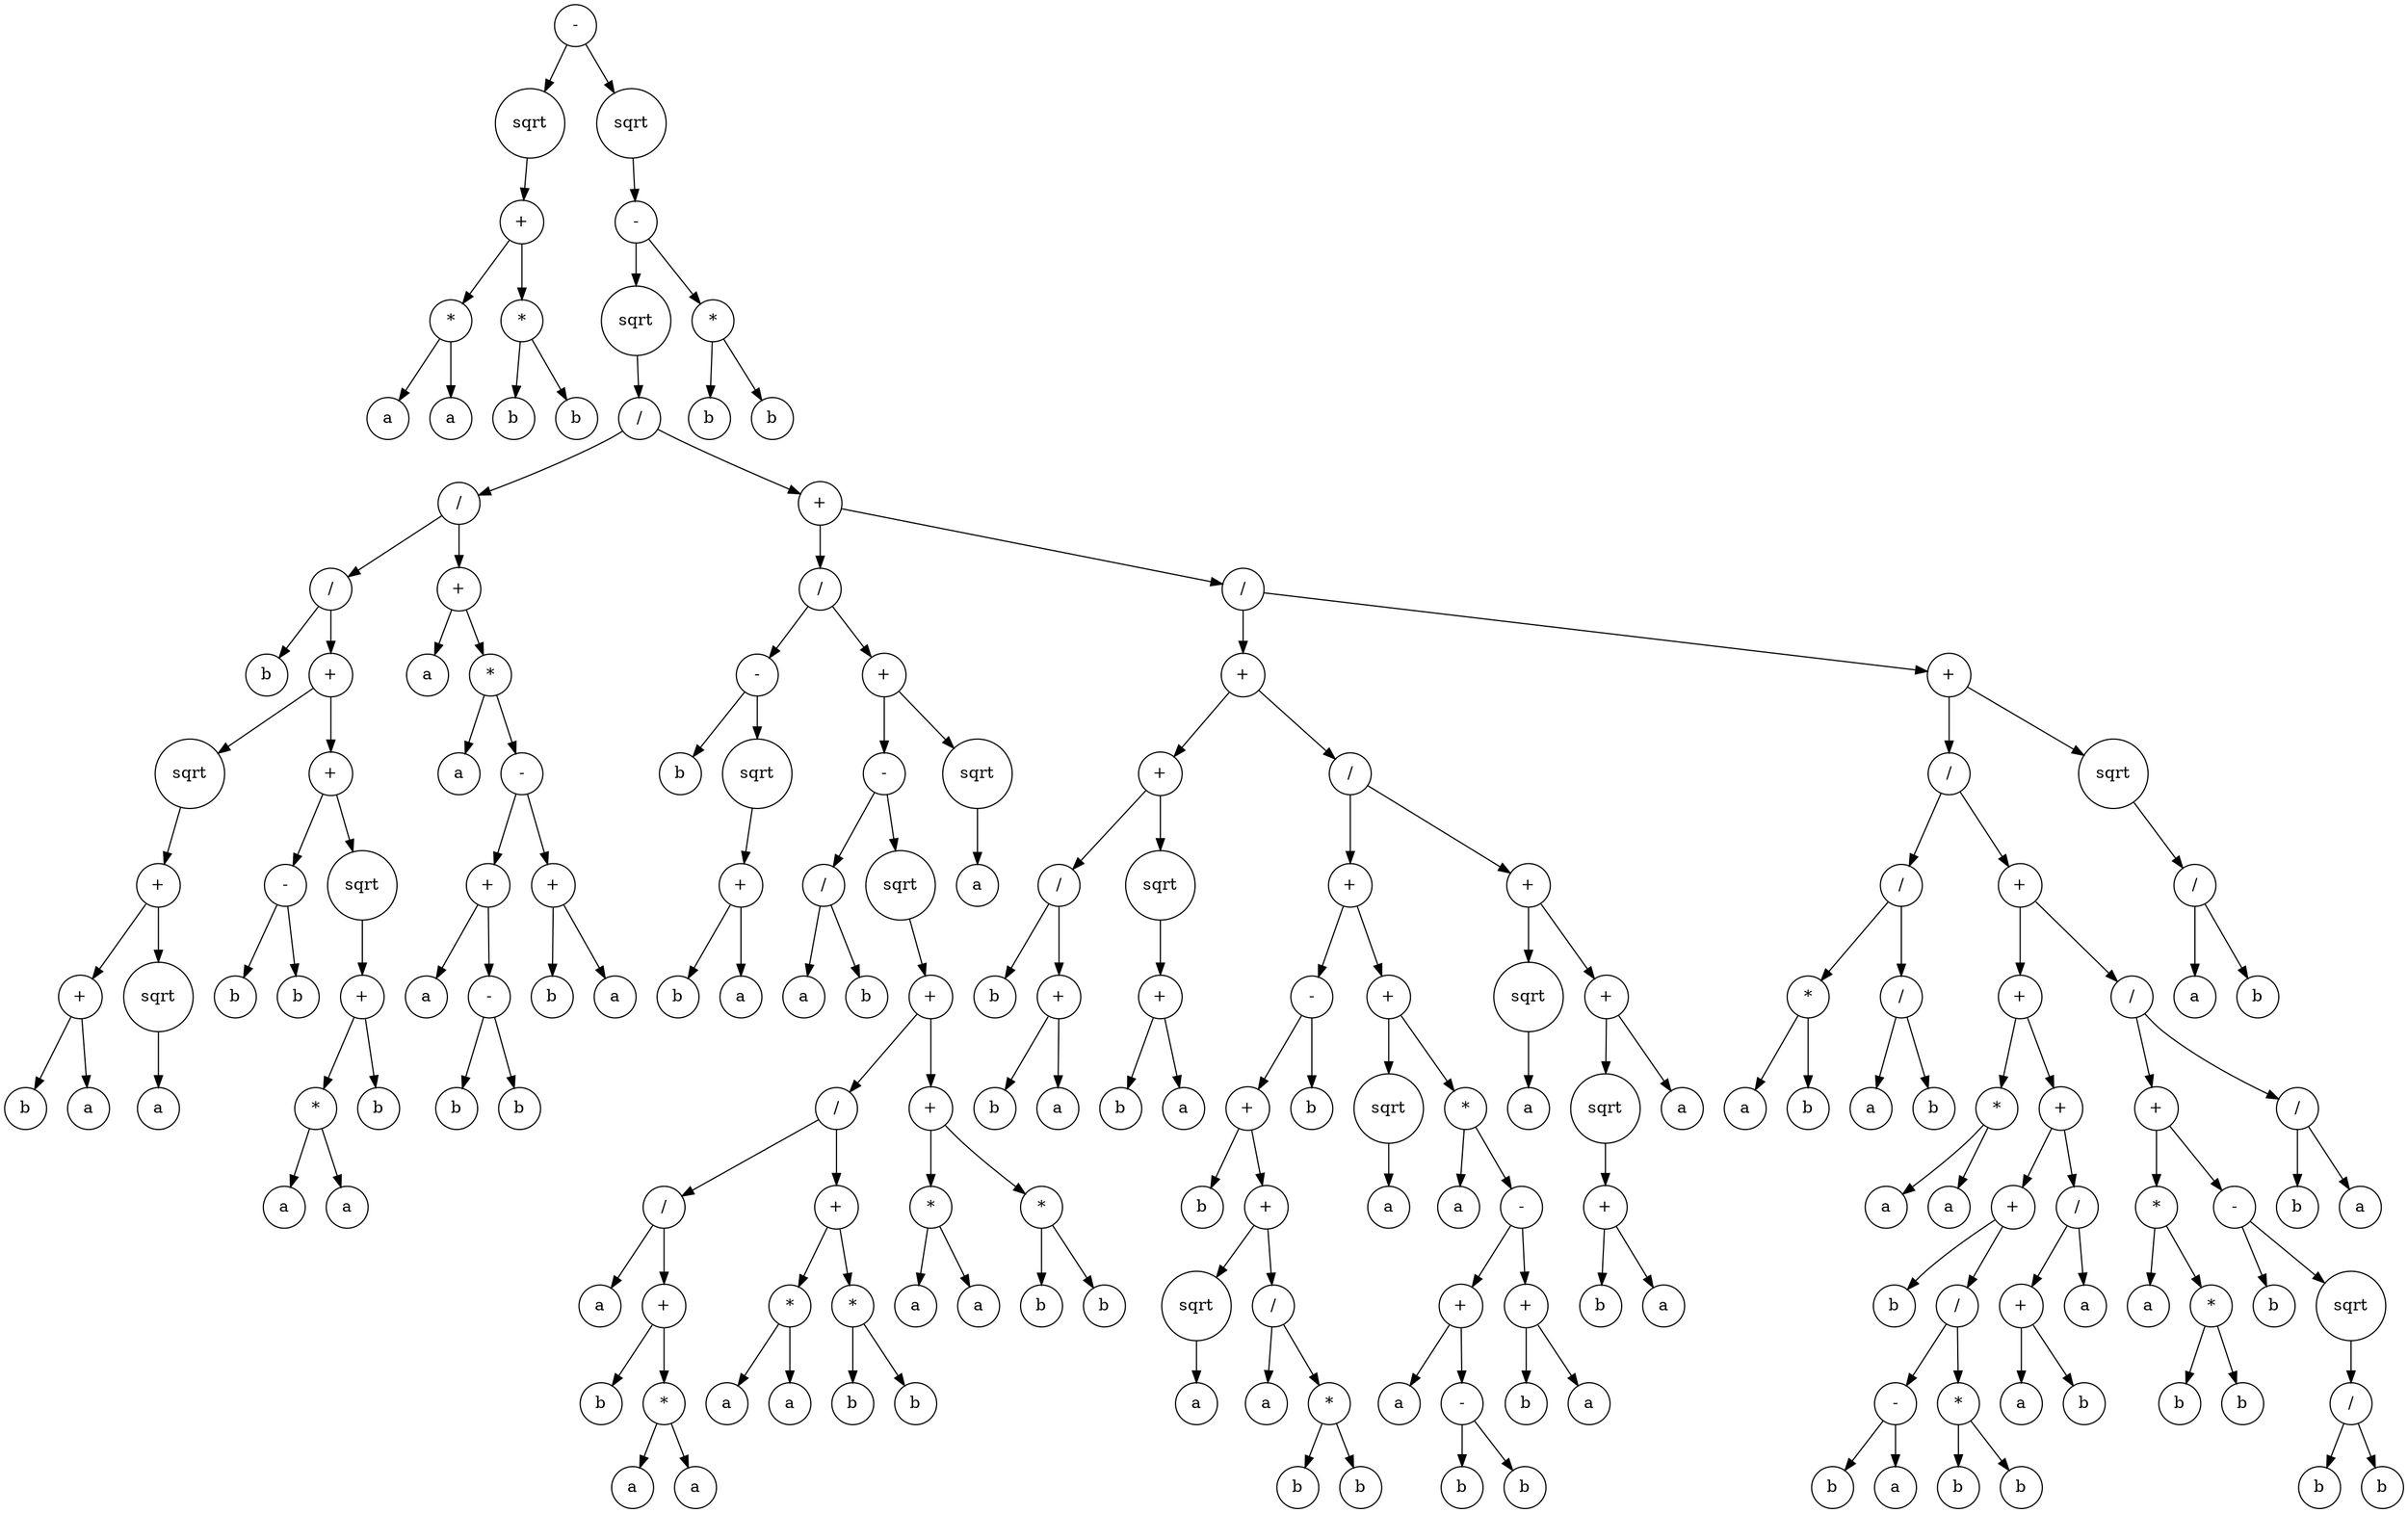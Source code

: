 digraph g {
graph [ordering=out];
node [shape=circle];
n[label = "-"];
n0[label = "sqrt"];
n00[label = "+"];
n000[label = "*"];
n0000[label = "a"];
n000 -> n0000;
n0001[label = "a"];
n000 -> n0001;
n00 -> n000;
n001[label = "*"];
n0010[label = "b"];
n001 -> n0010;
n0011[label = "b"];
n001 -> n0011;
n00 -> n001;
n0 -> n00;
n -> n0;
n1[label = "sqrt"];
n10[label = "-"];
n100[label = "sqrt"];
n1000[label = "/"];
n10000[label = "/"];
n100000[label = "/"];
n1000000[label = "b"];
n100000 -> n1000000;
n1000001[label = "+"];
n10000010[label = "sqrt"];
n100000100[label = "+"];
n1000001000[label = "+"];
n10000010000[label = "b"];
n1000001000 -> n10000010000;
n10000010001[label = "a"];
n1000001000 -> n10000010001;
n100000100 -> n1000001000;
n1000001001[label = "sqrt"];
n10000010010[label = "a"];
n1000001001 -> n10000010010;
n100000100 -> n1000001001;
n10000010 -> n100000100;
n1000001 -> n10000010;
n10000011[label = "+"];
n100000110[label = "-"];
n1000001100[label = "b"];
n100000110 -> n1000001100;
n1000001101[label = "b"];
n100000110 -> n1000001101;
n10000011 -> n100000110;
n100000111[label = "sqrt"];
n1000001110[label = "+"];
n10000011100[label = "*"];
n100000111000[label = "a"];
n10000011100 -> n100000111000;
n100000111001[label = "a"];
n10000011100 -> n100000111001;
n1000001110 -> n10000011100;
n10000011101[label = "b"];
n1000001110 -> n10000011101;
n100000111 -> n1000001110;
n10000011 -> n100000111;
n1000001 -> n10000011;
n100000 -> n1000001;
n10000 -> n100000;
n100001[label = "+"];
n1000010[label = "a"];
n100001 -> n1000010;
n1000011[label = "*"];
n10000110[label = "a"];
n1000011 -> n10000110;
n10000111[label = "-"];
n100001110[label = "+"];
n1000011100[label = "a"];
n100001110 -> n1000011100;
n1000011101[label = "-"];
n10000111010[label = "b"];
n1000011101 -> n10000111010;
n10000111011[label = "b"];
n1000011101 -> n10000111011;
n100001110 -> n1000011101;
n10000111 -> n100001110;
n100001111[label = "+"];
n1000011110[label = "b"];
n100001111 -> n1000011110;
n1000011111[label = "a"];
n100001111 -> n1000011111;
n10000111 -> n100001111;
n1000011 -> n10000111;
n100001 -> n1000011;
n10000 -> n100001;
n1000 -> n10000;
n10001[label = "+"];
n100010[label = "/"];
n1000100[label = "-"];
n10001000[label = "b"];
n1000100 -> n10001000;
n10001001[label = "sqrt"];
n100010010[label = "+"];
n1000100100[label = "b"];
n100010010 -> n1000100100;
n1000100101[label = "a"];
n100010010 -> n1000100101;
n10001001 -> n100010010;
n1000100 -> n10001001;
n100010 -> n1000100;
n1000101[label = "+"];
n10001010[label = "-"];
n100010100[label = "/"];
n1000101000[label = "a"];
n100010100 -> n1000101000;
n1000101001[label = "b"];
n100010100 -> n1000101001;
n10001010 -> n100010100;
n100010101[label = "sqrt"];
n1000101010[label = "+"];
n10001010100[label = "/"];
n100010101000[label = "/"];
n1000101010000[label = "a"];
n100010101000 -> n1000101010000;
n1000101010001[label = "+"];
n10001010100010[label = "b"];
n1000101010001 -> n10001010100010;
n10001010100011[label = "*"];
n100010101000110[label = "a"];
n10001010100011 -> n100010101000110;
n100010101000111[label = "a"];
n10001010100011 -> n100010101000111;
n1000101010001 -> n10001010100011;
n100010101000 -> n1000101010001;
n10001010100 -> n100010101000;
n100010101001[label = "+"];
n1000101010010[label = "*"];
n10001010100100[label = "a"];
n1000101010010 -> n10001010100100;
n10001010100101[label = "a"];
n1000101010010 -> n10001010100101;
n100010101001 -> n1000101010010;
n1000101010011[label = "*"];
n10001010100110[label = "b"];
n1000101010011 -> n10001010100110;
n10001010100111[label = "b"];
n1000101010011 -> n10001010100111;
n100010101001 -> n1000101010011;
n10001010100 -> n100010101001;
n1000101010 -> n10001010100;
n10001010101[label = "+"];
n100010101010[label = "*"];
n1000101010100[label = "a"];
n100010101010 -> n1000101010100;
n1000101010101[label = "a"];
n100010101010 -> n1000101010101;
n10001010101 -> n100010101010;
n100010101011[label = "*"];
n1000101010110[label = "b"];
n100010101011 -> n1000101010110;
n1000101010111[label = "b"];
n100010101011 -> n1000101010111;
n10001010101 -> n100010101011;
n1000101010 -> n10001010101;
n100010101 -> n1000101010;
n10001010 -> n100010101;
n1000101 -> n10001010;
n10001011[label = "sqrt"];
n100010110[label = "a"];
n10001011 -> n100010110;
n1000101 -> n10001011;
n100010 -> n1000101;
n10001 -> n100010;
n100011[label = "/"];
n1000110[label = "+"];
n10001100[label = "+"];
n100011000[label = "/"];
n1000110000[label = "b"];
n100011000 -> n1000110000;
n1000110001[label = "+"];
n10001100010[label = "b"];
n1000110001 -> n10001100010;
n10001100011[label = "a"];
n1000110001 -> n10001100011;
n100011000 -> n1000110001;
n10001100 -> n100011000;
n100011001[label = "sqrt"];
n1000110010[label = "+"];
n10001100100[label = "b"];
n1000110010 -> n10001100100;
n10001100101[label = "a"];
n1000110010 -> n10001100101;
n100011001 -> n1000110010;
n10001100 -> n100011001;
n1000110 -> n10001100;
n10001101[label = "/"];
n100011010[label = "+"];
n1000110100[label = "-"];
n10001101000[label = "+"];
n100011010000[label = "b"];
n10001101000 -> n100011010000;
n100011010001[label = "+"];
n1000110100010[label = "sqrt"];
n10001101000100[label = "a"];
n1000110100010 -> n10001101000100;
n100011010001 -> n1000110100010;
n1000110100011[label = "/"];
n10001101000110[label = "a"];
n1000110100011 -> n10001101000110;
n10001101000111[label = "*"];
n100011010001110[label = "b"];
n10001101000111 -> n100011010001110;
n100011010001111[label = "b"];
n10001101000111 -> n100011010001111;
n1000110100011 -> n10001101000111;
n100011010001 -> n1000110100011;
n10001101000 -> n100011010001;
n1000110100 -> n10001101000;
n10001101001[label = "b"];
n1000110100 -> n10001101001;
n100011010 -> n1000110100;
n1000110101[label = "+"];
n10001101010[label = "sqrt"];
n100011010100[label = "a"];
n10001101010 -> n100011010100;
n1000110101 -> n10001101010;
n10001101011[label = "*"];
n100011010110[label = "a"];
n10001101011 -> n100011010110;
n100011010111[label = "-"];
n1000110101110[label = "+"];
n10001101011100[label = "a"];
n1000110101110 -> n10001101011100;
n10001101011101[label = "-"];
n100011010111010[label = "b"];
n10001101011101 -> n100011010111010;
n100011010111011[label = "b"];
n10001101011101 -> n100011010111011;
n1000110101110 -> n10001101011101;
n100011010111 -> n1000110101110;
n1000110101111[label = "+"];
n10001101011110[label = "b"];
n1000110101111 -> n10001101011110;
n10001101011111[label = "a"];
n1000110101111 -> n10001101011111;
n100011010111 -> n1000110101111;
n10001101011 -> n100011010111;
n1000110101 -> n10001101011;
n100011010 -> n1000110101;
n10001101 -> n100011010;
n100011011[label = "+"];
n1000110110[label = "sqrt"];
n10001101100[label = "a"];
n1000110110 -> n10001101100;
n100011011 -> n1000110110;
n1000110111[label = "+"];
n10001101110[label = "sqrt"];
n100011011100[label = "+"];
n1000110111000[label = "b"];
n100011011100 -> n1000110111000;
n1000110111001[label = "a"];
n100011011100 -> n1000110111001;
n10001101110 -> n100011011100;
n1000110111 -> n10001101110;
n10001101111[label = "a"];
n1000110111 -> n10001101111;
n100011011 -> n1000110111;
n10001101 -> n100011011;
n1000110 -> n10001101;
n100011 -> n1000110;
n1000111[label = "+"];
n10001110[label = "/"];
n100011100[label = "/"];
n1000111000[label = "*"];
n10001110000[label = "a"];
n1000111000 -> n10001110000;
n10001110001[label = "b"];
n1000111000 -> n10001110001;
n100011100 -> n1000111000;
n1000111001[label = "/"];
n10001110010[label = "a"];
n1000111001 -> n10001110010;
n10001110011[label = "b"];
n1000111001 -> n10001110011;
n100011100 -> n1000111001;
n10001110 -> n100011100;
n100011101[label = "+"];
n1000111010[label = "+"];
n10001110100[label = "*"];
n100011101000[label = "a"];
n10001110100 -> n100011101000;
n100011101001[label = "a"];
n10001110100 -> n100011101001;
n1000111010 -> n10001110100;
n10001110101[label = "+"];
n100011101010[label = "+"];
n1000111010100[label = "b"];
n100011101010 -> n1000111010100;
n1000111010101[label = "/"];
n10001110101010[label = "-"];
n100011101010100[label = "b"];
n10001110101010 -> n100011101010100;
n100011101010101[label = "a"];
n10001110101010 -> n100011101010101;
n1000111010101 -> n10001110101010;
n10001110101011[label = "*"];
n100011101010110[label = "b"];
n10001110101011 -> n100011101010110;
n100011101010111[label = "b"];
n10001110101011 -> n100011101010111;
n1000111010101 -> n10001110101011;
n100011101010 -> n1000111010101;
n10001110101 -> n100011101010;
n100011101011[label = "/"];
n1000111010110[label = "+"];
n10001110101100[label = "a"];
n1000111010110 -> n10001110101100;
n10001110101101[label = "b"];
n1000111010110 -> n10001110101101;
n100011101011 -> n1000111010110;
n1000111010111[label = "a"];
n100011101011 -> n1000111010111;
n10001110101 -> n100011101011;
n1000111010 -> n10001110101;
n100011101 -> n1000111010;
n1000111011[label = "/"];
n10001110110[label = "+"];
n100011101100[label = "*"];
n1000111011000[label = "a"];
n100011101100 -> n1000111011000;
n1000111011001[label = "*"];
n10001110110010[label = "b"];
n1000111011001 -> n10001110110010;
n10001110110011[label = "b"];
n1000111011001 -> n10001110110011;
n100011101100 -> n1000111011001;
n10001110110 -> n100011101100;
n100011101101[label = "-"];
n1000111011010[label = "b"];
n100011101101 -> n1000111011010;
n1000111011011[label = "sqrt"];
n10001110110110[label = "/"];
n100011101101100[label = "b"];
n10001110110110 -> n100011101101100;
n100011101101101[label = "b"];
n10001110110110 -> n100011101101101;
n1000111011011 -> n10001110110110;
n100011101101 -> n1000111011011;
n10001110110 -> n100011101101;
n1000111011 -> n10001110110;
n10001110111[label = "/"];
n100011101110[label = "b"];
n10001110111 -> n100011101110;
n100011101111[label = "a"];
n10001110111 -> n100011101111;
n1000111011 -> n10001110111;
n100011101 -> n1000111011;
n10001110 -> n100011101;
n1000111 -> n10001110;
n10001111[label = "sqrt"];
n100011110[label = "/"];
n1000111100[label = "a"];
n100011110 -> n1000111100;
n1000111101[label = "b"];
n100011110 -> n1000111101;
n10001111 -> n100011110;
n1000111 -> n10001111;
n100011 -> n1000111;
n10001 -> n100011;
n1000 -> n10001;
n100 -> n1000;
n10 -> n100;
n101[label = "*"];
n1010[label = "b"];
n101 -> n1010;
n1011[label = "b"];
n101 -> n1011;
n10 -> n101;
n1 -> n10;
n -> n1;
}
